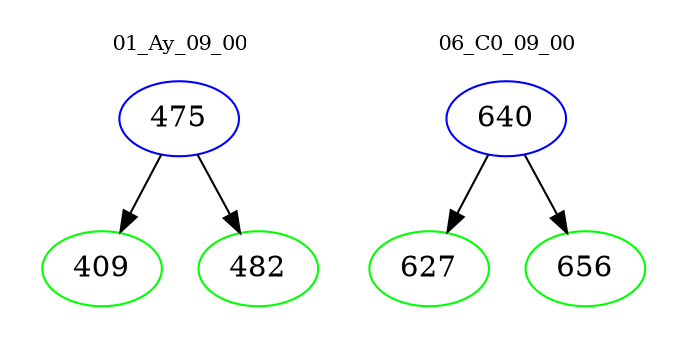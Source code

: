digraph{
subgraph cluster_0 {
color = white
label = "01_Ay_09_00";
fontsize=10;
T0_475 [label="475", color="blue"]
T0_475 -> T0_409 [color="black"]
T0_409 [label="409", color="green"]
T0_475 -> T0_482 [color="black"]
T0_482 [label="482", color="green"]
}
subgraph cluster_1 {
color = white
label = "06_C0_09_00";
fontsize=10;
T1_640 [label="640", color="blue"]
T1_640 -> T1_627 [color="black"]
T1_627 [label="627", color="green"]
T1_640 -> T1_656 [color="black"]
T1_656 [label="656", color="green"]
}
}
